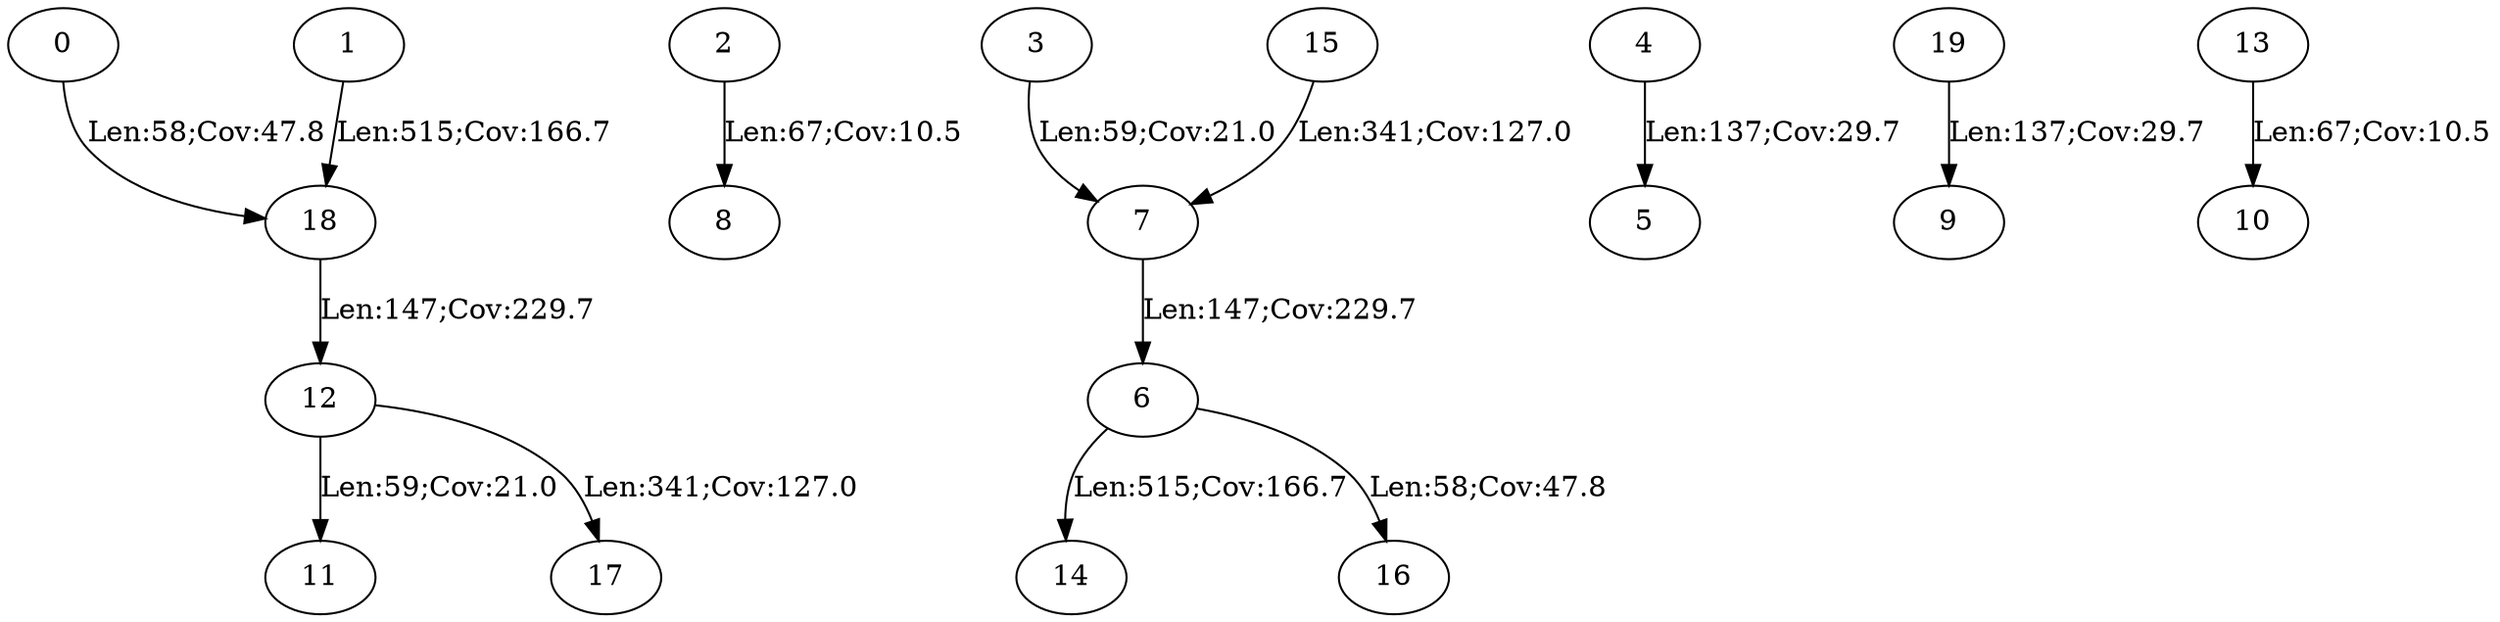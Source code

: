 digraph {
0;
1;
2;
3;
4;
5;
6;
7;
8;
9;
10;
11;
12;
13;
14;
15;
16;
17;
18;
19;
18 -> 12 [label="Len:147;Cov:229.7"];
7 -> 6 [label="Len:147;Cov:229.7"];
6 -> 16 [label="Len:58;Cov:47.8"];
0 -> 18 [label="Len:58;Cov:47.8"];
12 -> 11 [label="Len:59;Cov:21.0"];
3 -> 7 [label="Len:59;Cov:21.0"];
2 -> 8 [label="Len:67;Cov:10.5"];
13 -> 10 [label="Len:67;Cov:10.5"];
15 -> 7 [label="Len:341;Cov:127.0"];
12 -> 17 [label="Len:341;Cov:127.0"];
6 -> 14 [label="Len:515;Cov:166.7"];
1 -> 18 [label="Len:515;Cov:166.7"];
19 -> 9 [label="Len:137;Cov:29.7"];
4 -> 5 [label="Len:137;Cov:29.7"];
}